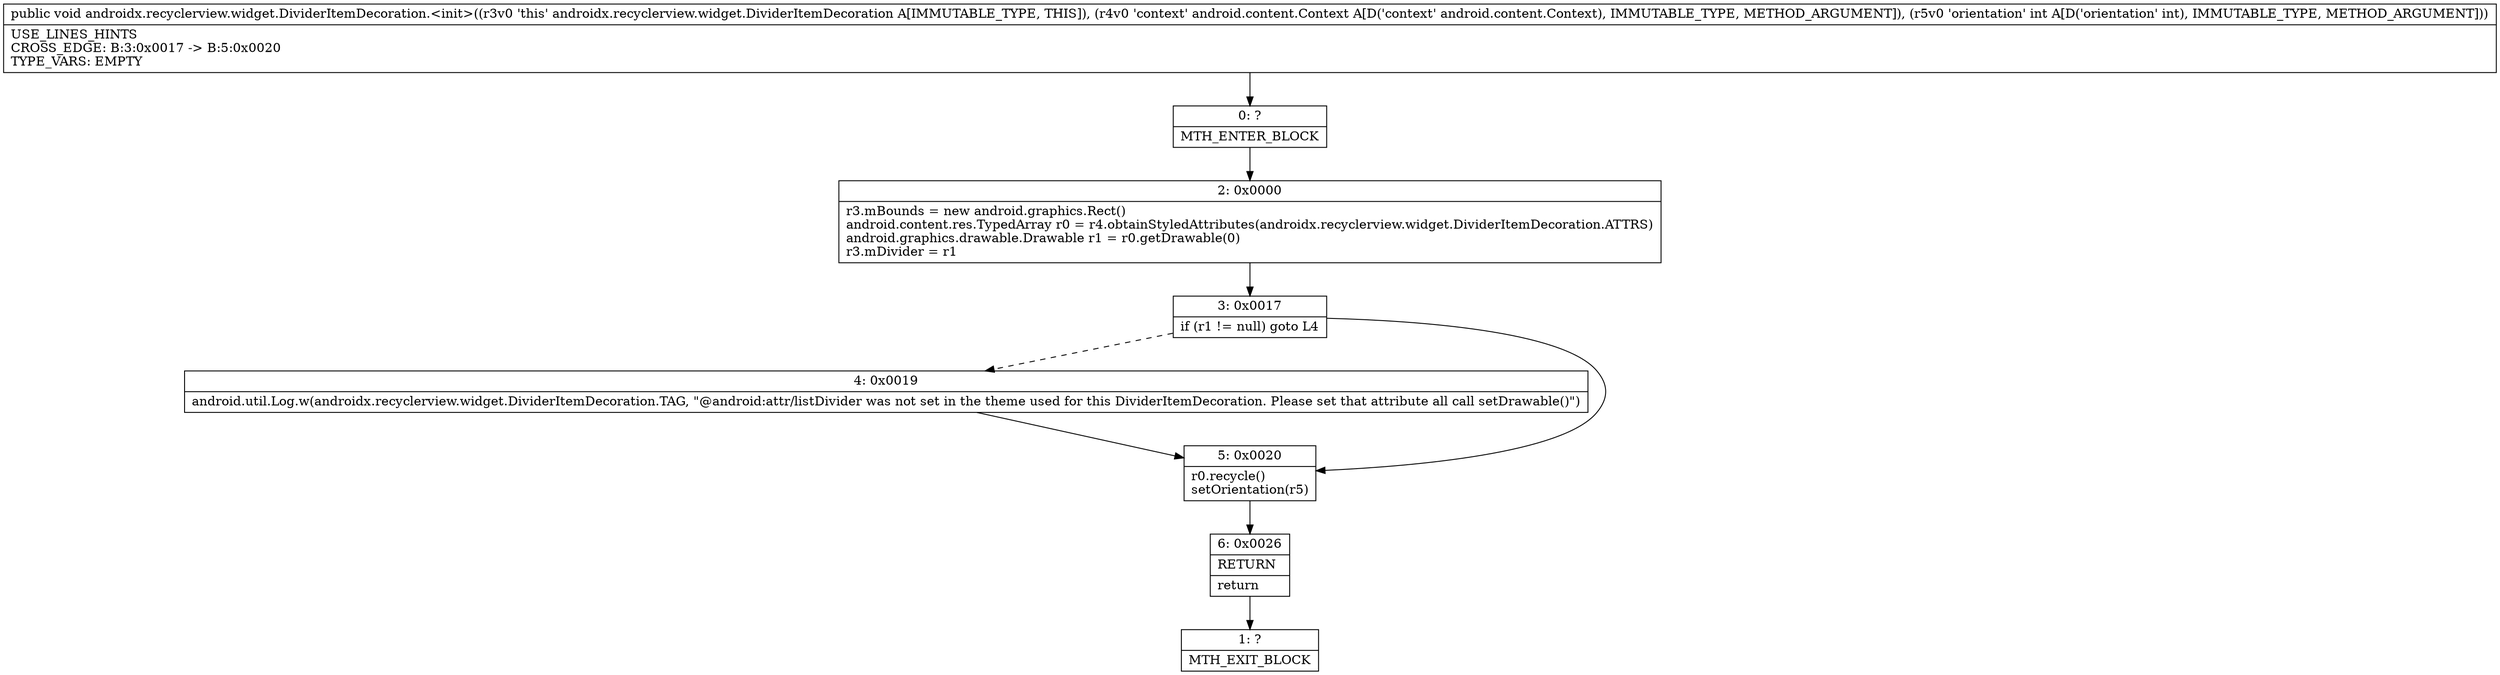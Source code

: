 digraph "CFG forandroidx.recyclerview.widget.DividerItemDecoration.\<init\>(Landroid\/content\/Context;I)V" {
Node_0 [shape=record,label="{0\:\ ?|MTH_ENTER_BLOCK\l}"];
Node_2 [shape=record,label="{2\:\ 0x0000|r3.mBounds = new android.graphics.Rect()\landroid.content.res.TypedArray r0 = r4.obtainStyledAttributes(androidx.recyclerview.widget.DividerItemDecoration.ATTRS)\landroid.graphics.drawable.Drawable r1 = r0.getDrawable(0)\lr3.mDivider = r1\l}"];
Node_3 [shape=record,label="{3\:\ 0x0017|if (r1 != null) goto L4\l}"];
Node_4 [shape=record,label="{4\:\ 0x0019|android.util.Log.w(androidx.recyclerview.widget.DividerItemDecoration.TAG, \"@android:attr\/listDivider was not set in the theme used for this DividerItemDecoration. Please set that attribute all call setDrawable()\")\l}"];
Node_5 [shape=record,label="{5\:\ 0x0020|r0.recycle()\lsetOrientation(r5)\l}"];
Node_6 [shape=record,label="{6\:\ 0x0026|RETURN\l|return\l}"];
Node_1 [shape=record,label="{1\:\ ?|MTH_EXIT_BLOCK\l}"];
MethodNode[shape=record,label="{public void androidx.recyclerview.widget.DividerItemDecoration.\<init\>((r3v0 'this' androidx.recyclerview.widget.DividerItemDecoration A[IMMUTABLE_TYPE, THIS]), (r4v0 'context' android.content.Context A[D('context' android.content.Context), IMMUTABLE_TYPE, METHOD_ARGUMENT]), (r5v0 'orientation' int A[D('orientation' int), IMMUTABLE_TYPE, METHOD_ARGUMENT]))  | USE_LINES_HINTS\lCROSS_EDGE: B:3:0x0017 \-\> B:5:0x0020\lTYPE_VARS: EMPTY\l}"];
MethodNode -> Node_0;Node_0 -> Node_2;
Node_2 -> Node_3;
Node_3 -> Node_4[style=dashed];
Node_3 -> Node_5;
Node_4 -> Node_5;
Node_5 -> Node_6;
Node_6 -> Node_1;
}


